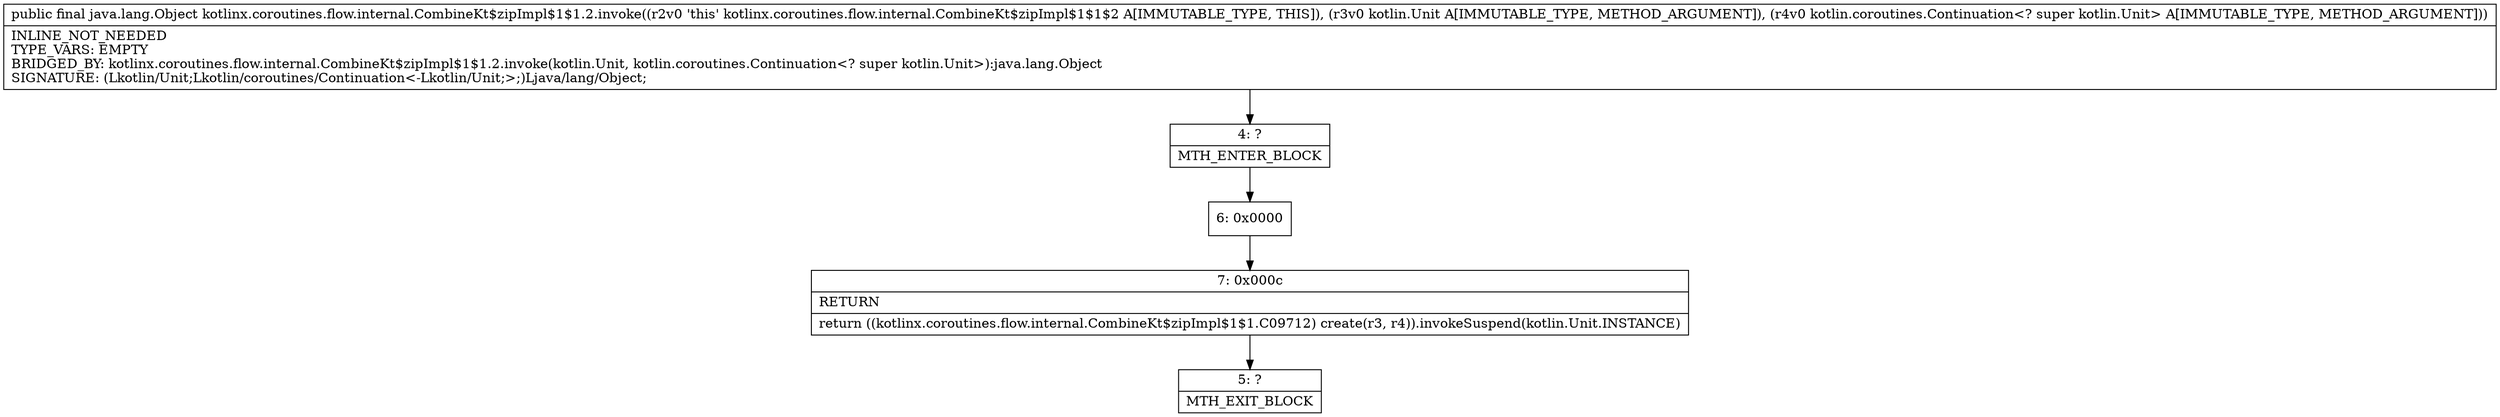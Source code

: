 digraph "CFG forkotlinx.coroutines.flow.internal.CombineKt$zipImpl$1$1.2.invoke(Lkotlin\/Unit;Lkotlin\/coroutines\/Continuation;)Ljava\/lang\/Object;" {
Node_4 [shape=record,label="{4\:\ ?|MTH_ENTER_BLOCK\l}"];
Node_6 [shape=record,label="{6\:\ 0x0000}"];
Node_7 [shape=record,label="{7\:\ 0x000c|RETURN\l|return ((kotlinx.coroutines.flow.internal.CombineKt$zipImpl$1$1.C09712) create(r3, r4)).invokeSuspend(kotlin.Unit.INSTANCE)\l}"];
Node_5 [shape=record,label="{5\:\ ?|MTH_EXIT_BLOCK\l}"];
MethodNode[shape=record,label="{public final java.lang.Object kotlinx.coroutines.flow.internal.CombineKt$zipImpl$1$1.2.invoke((r2v0 'this' kotlinx.coroutines.flow.internal.CombineKt$zipImpl$1$1$2 A[IMMUTABLE_TYPE, THIS]), (r3v0 kotlin.Unit A[IMMUTABLE_TYPE, METHOD_ARGUMENT]), (r4v0 kotlin.coroutines.Continuation\<? super kotlin.Unit\> A[IMMUTABLE_TYPE, METHOD_ARGUMENT]))  | INLINE_NOT_NEEDED\lTYPE_VARS: EMPTY\lBRIDGED_BY: kotlinx.coroutines.flow.internal.CombineKt$zipImpl$1$1.2.invoke(kotlin.Unit, kotlin.coroutines.Continuation\<? super kotlin.Unit\>):java.lang.Object\lSIGNATURE: (Lkotlin\/Unit;Lkotlin\/coroutines\/Continuation\<\-Lkotlin\/Unit;\>;)Ljava\/lang\/Object;\l}"];
MethodNode -> Node_4;Node_4 -> Node_6;
Node_6 -> Node_7;
Node_7 -> Node_5;
}

